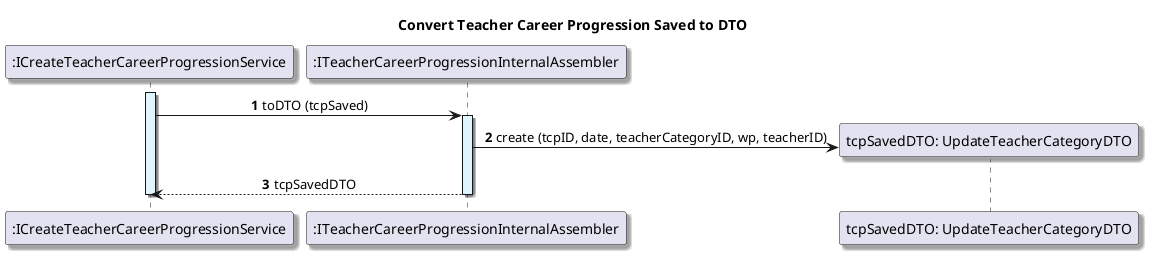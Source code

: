 @startuml

title Convert Teacher Career Progression Saved to DTO

autonumber
skinparam {
  ActivityPadding 2
  ActivityMargin 2
  BoxPadding 2
}
skinparam defaultTextAlignment center
skinparam shadowing true

participant ":ICreateTeacherCareerProgressionService" as Service
participant ":ITeacherCareerProgressionInternalAssembler" as tcAssembler
activate Service #E1F5FE
Service -> tcAssembler: toDTO (tcpSaved)
activate tcAssembler #E1F5FE

create "tcpSavedDTO: UpdateTeacherCategoryDTO"
tcAssembler -> "tcpSavedDTO: UpdateTeacherCategoryDTO": create (tcpID, date, teacherCategoryID, wp, teacherID)

tcAssembler --> Service: tcpSavedDTO
deactivate tcAssembler
deactivate Service

@enduml